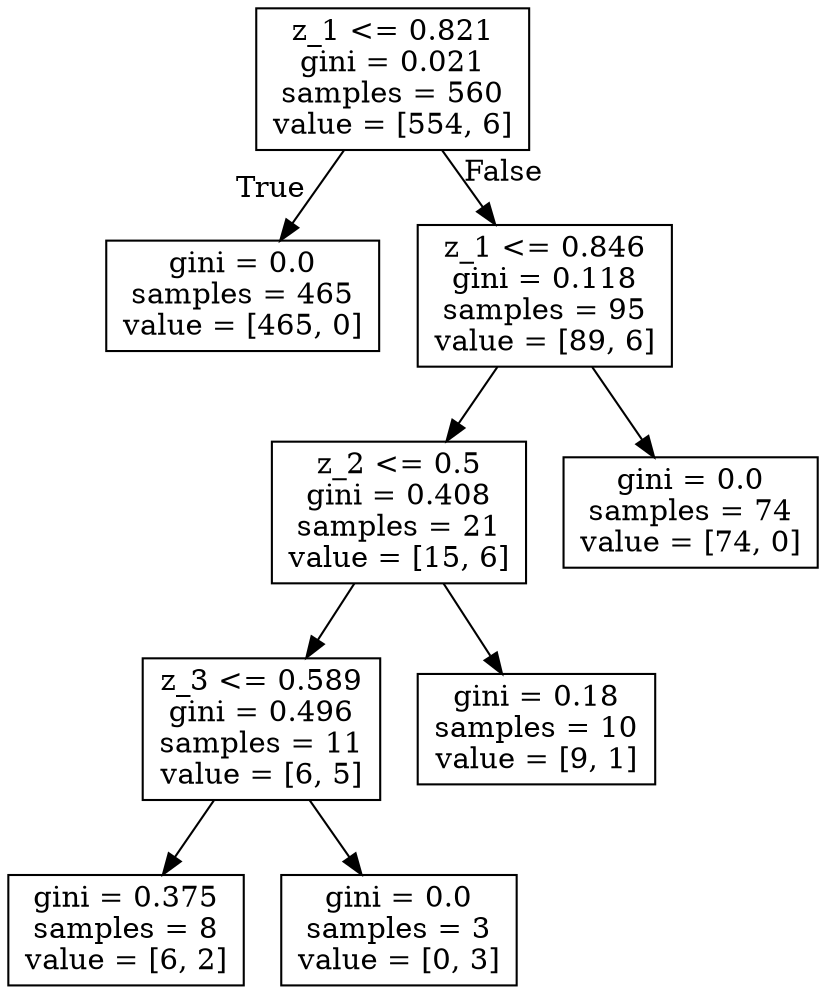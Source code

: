 digraph Tree {
node [shape=box] ;
0 [label="z_1 <= 0.821\ngini = 0.021\nsamples = 560\nvalue = [554, 6]"] ;
1 [label="gini = 0.0\nsamples = 465\nvalue = [465, 0]"] ;
0 -> 1 [labeldistance=2.5, labelangle=45, headlabel="True"] ;
2 [label="z_1 <= 0.846\ngini = 0.118\nsamples = 95\nvalue = [89, 6]"] ;
0 -> 2 [labeldistance=2.5, labelangle=-45, headlabel="False"] ;
3 [label="z_2 <= 0.5\ngini = 0.408\nsamples = 21\nvalue = [15, 6]"] ;
2 -> 3 ;
5 [label="z_3 <= 0.589\ngini = 0.496\nsamples = 11\nvalue = [6, 5]"] ;
3 -> 5 ;
7 [label="gini = 0.375\nsamples = 8\nvalue = [6, 2]"] ;
5 -> 7 ;
8 [label="gini = 0.0\nsamples = 3\nvalue = [0, 3]"] ;
5 -> 8 ;
6 [label="gini = 0.18\nsamples = 10\nvalue = [9, 1]"] ;
3 -> 6 ;
4 [label="gini = 0.0\nsamples = 74\nvalue = [74, 0]"] ;
2 -> 4 ;
}